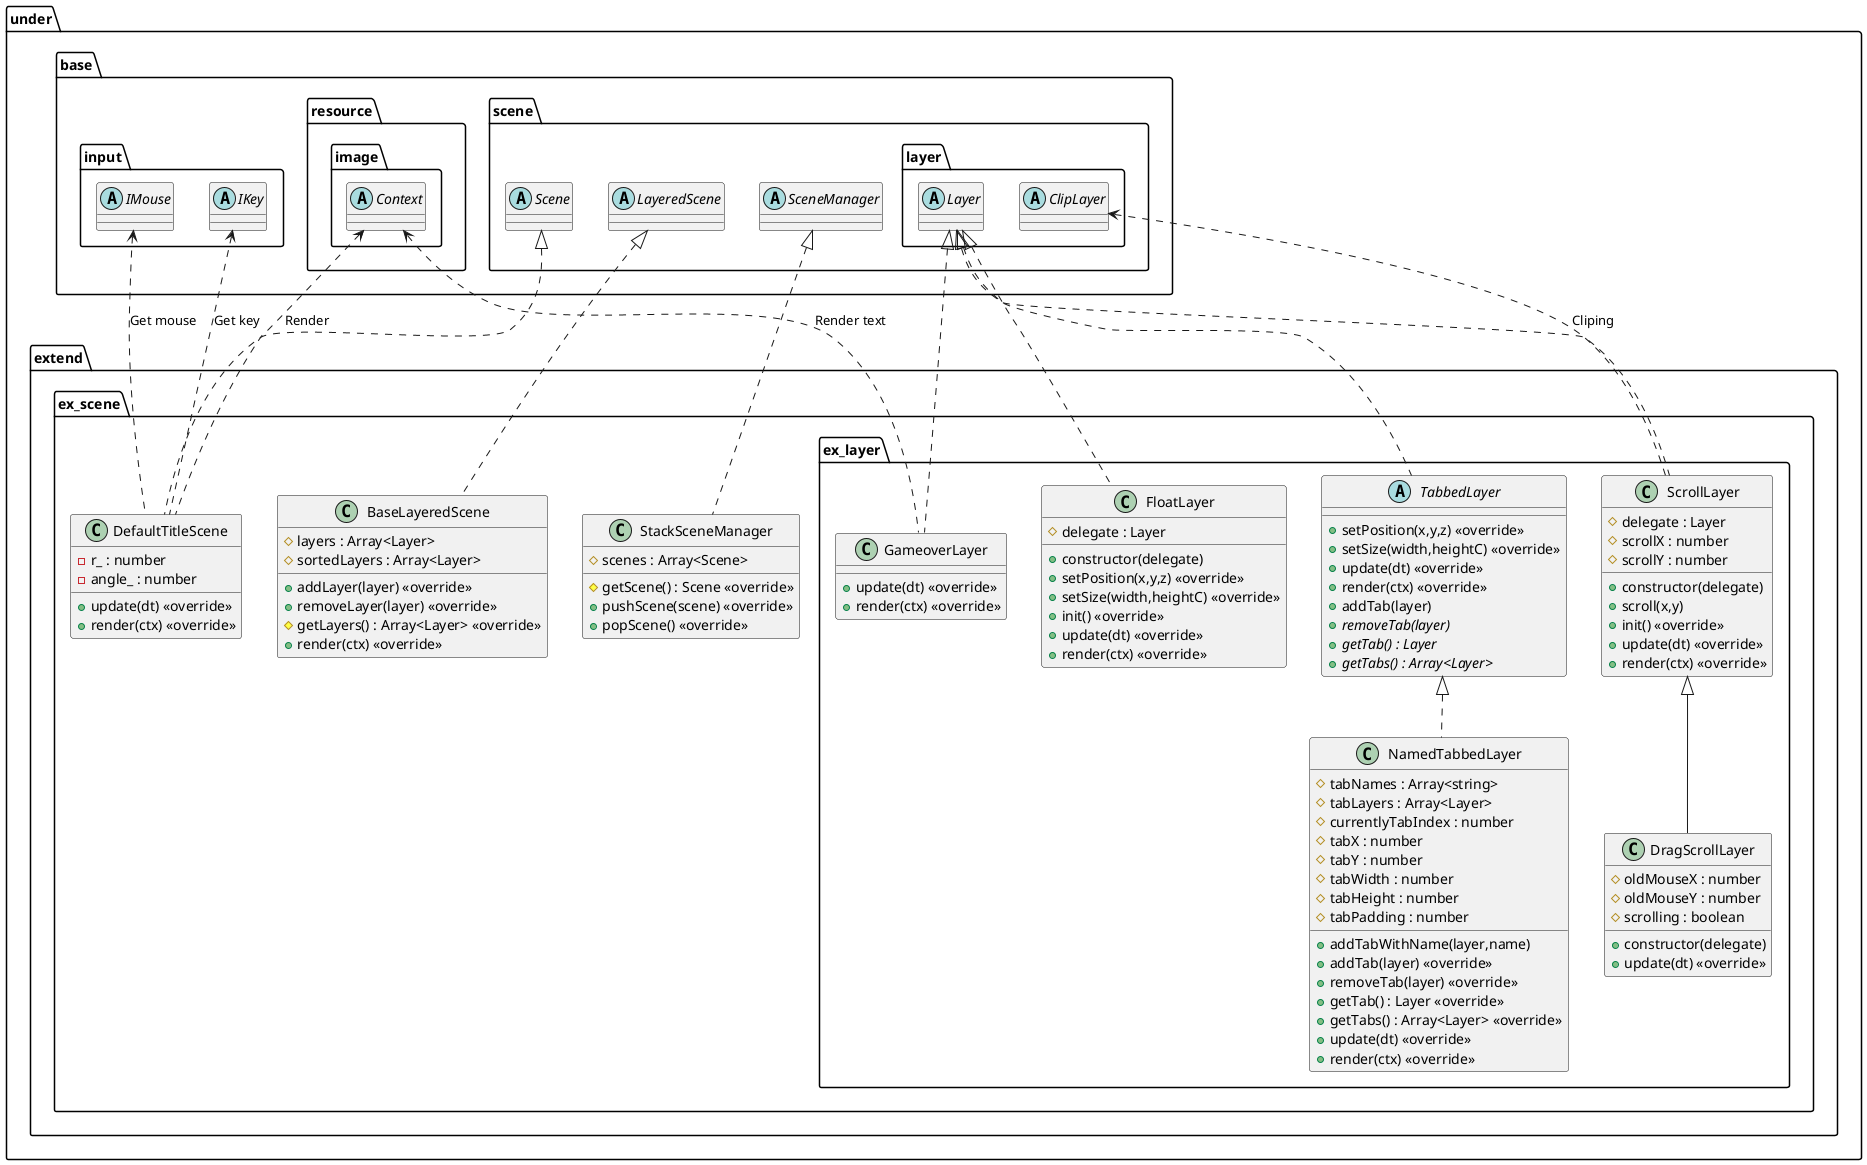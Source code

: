 @startuml SceneExtend

package under {
    package extend {
        package ex_scene {
            class StackSceneManager {
                #scenes : Array<Scene>
                #getScene() : Scene <<override>>
                +pushScene(scene) <<override>>
                +popScene() <<override>>
            }
            class BaseLayeredScene {
                #layers : Array<Layer>
                #sortedLayers : Array<Layer>
                +addLayer(layer) <<override>>
                +removeLayer(layer) <<override>>
                #getLayers() : Array<Layer> <<override>>
                +render(ctx) <<override>>
            }
            class DefaultTitleScene {
                -r_ : number
                -angle_ : number
                +update(dt) <<override>>
                +render(ctx) <<override>>
            }

            package ex_layer {
                class GameoverLayer {
                    +update(dt) <<override>>
                    +render(ctx) <<override>>
                }
                class FloatLayer {
                    +constructor(delegate)
                    #delegate : Layer
                    +setPosition(x,y,z) <<override>>
                    +setSize(width,heightC) <<override>>
                    +init() <<override>>
                    +update(dt) <<override>>
                    +render(ctx) <<override>>
                }
                class ScrollLayer {
                    +constructor(delegate)
                    #delegate : Layer
                    #scrollX : number
                    #scrollY : number
                    +scroll(x,y)
                    +init() <<override>>
                    +update(dt) <<override>>
                    +render(ctx) <<override>>
                }
                class DragScrollLayer {
                    +constructor(delegate)
                    #oldMouseX : number
                    #oldMouseY : number
                    #scrolling : boolean
                    +update(dt) <<override>>
                }
                abstract TabbedLayer {
                    +setPosition(x,y,z) <<override>>
                    +setSize(width,heightC) <<override>>
                    +update(dt) <<override>>
                    +render(ctx) <<override>>
                    +addTab(layer)
                    {abstract} +removeTab(layer)
                    {abstract} +getTab() : Layer
                    {abstract} +getTabs() : Array<Layer>
                }
                class NamedTabbedLayer {
                    #tabNames : Array<string>
                    #tabLayers : Array<Layer>
                    #currentlyTabIndex : number
                    #tabX : number
                    #tabY : number
                    #tabWidth : number
                    #tabHeight : number
                    #tabPadding : number
                    +addTabWithName(layer,name)
                    +addTab(layer) <<override>>
                    +removeTab(layer) <<override>>
                    +getTab() : Layer <<override>>
                    +getTabs() : Array<Layer> <<override>>
                    +update(dt) <<override>>
                    +render(ctx) <<override>>
                }
            }
        }
    }
}

package under {
    package base {
        package input {
            abstract IKey
            abstract IMouse
        }
        package resource {
            package image {
                abstract Context
            }
        }
        package scene {
            abstract Scene
            abstract LayeredScene
            abstract SceneManager
            package layer {
                abstract Layer
                abstract ClipLayer
            }
        }
    }
}

Context <.. DefaultTitleScene : Render
IKey <.. DefaultTitleScene : Get key
IMouse <.. DefaultTitleScene : Get mouse
Context <.. GameoverLayer : Render text

ClipLayer <.. ScrollLayer : Cliping

SceneManager <|.. StackSceneManager
LayeredScene <|.. BaseLayeredScene
Scene <|.. DefaultTitleScene

Layer <|.. GameoverLayer
Layer <|.. FloatLayer
Layer <|.. ScrollLayer
Layer <|.. TabbedLayer
ScrollLayer <|-- DragScrollLayer
TabbedLayer <|.. NamedTabbedLayer

@enduml
